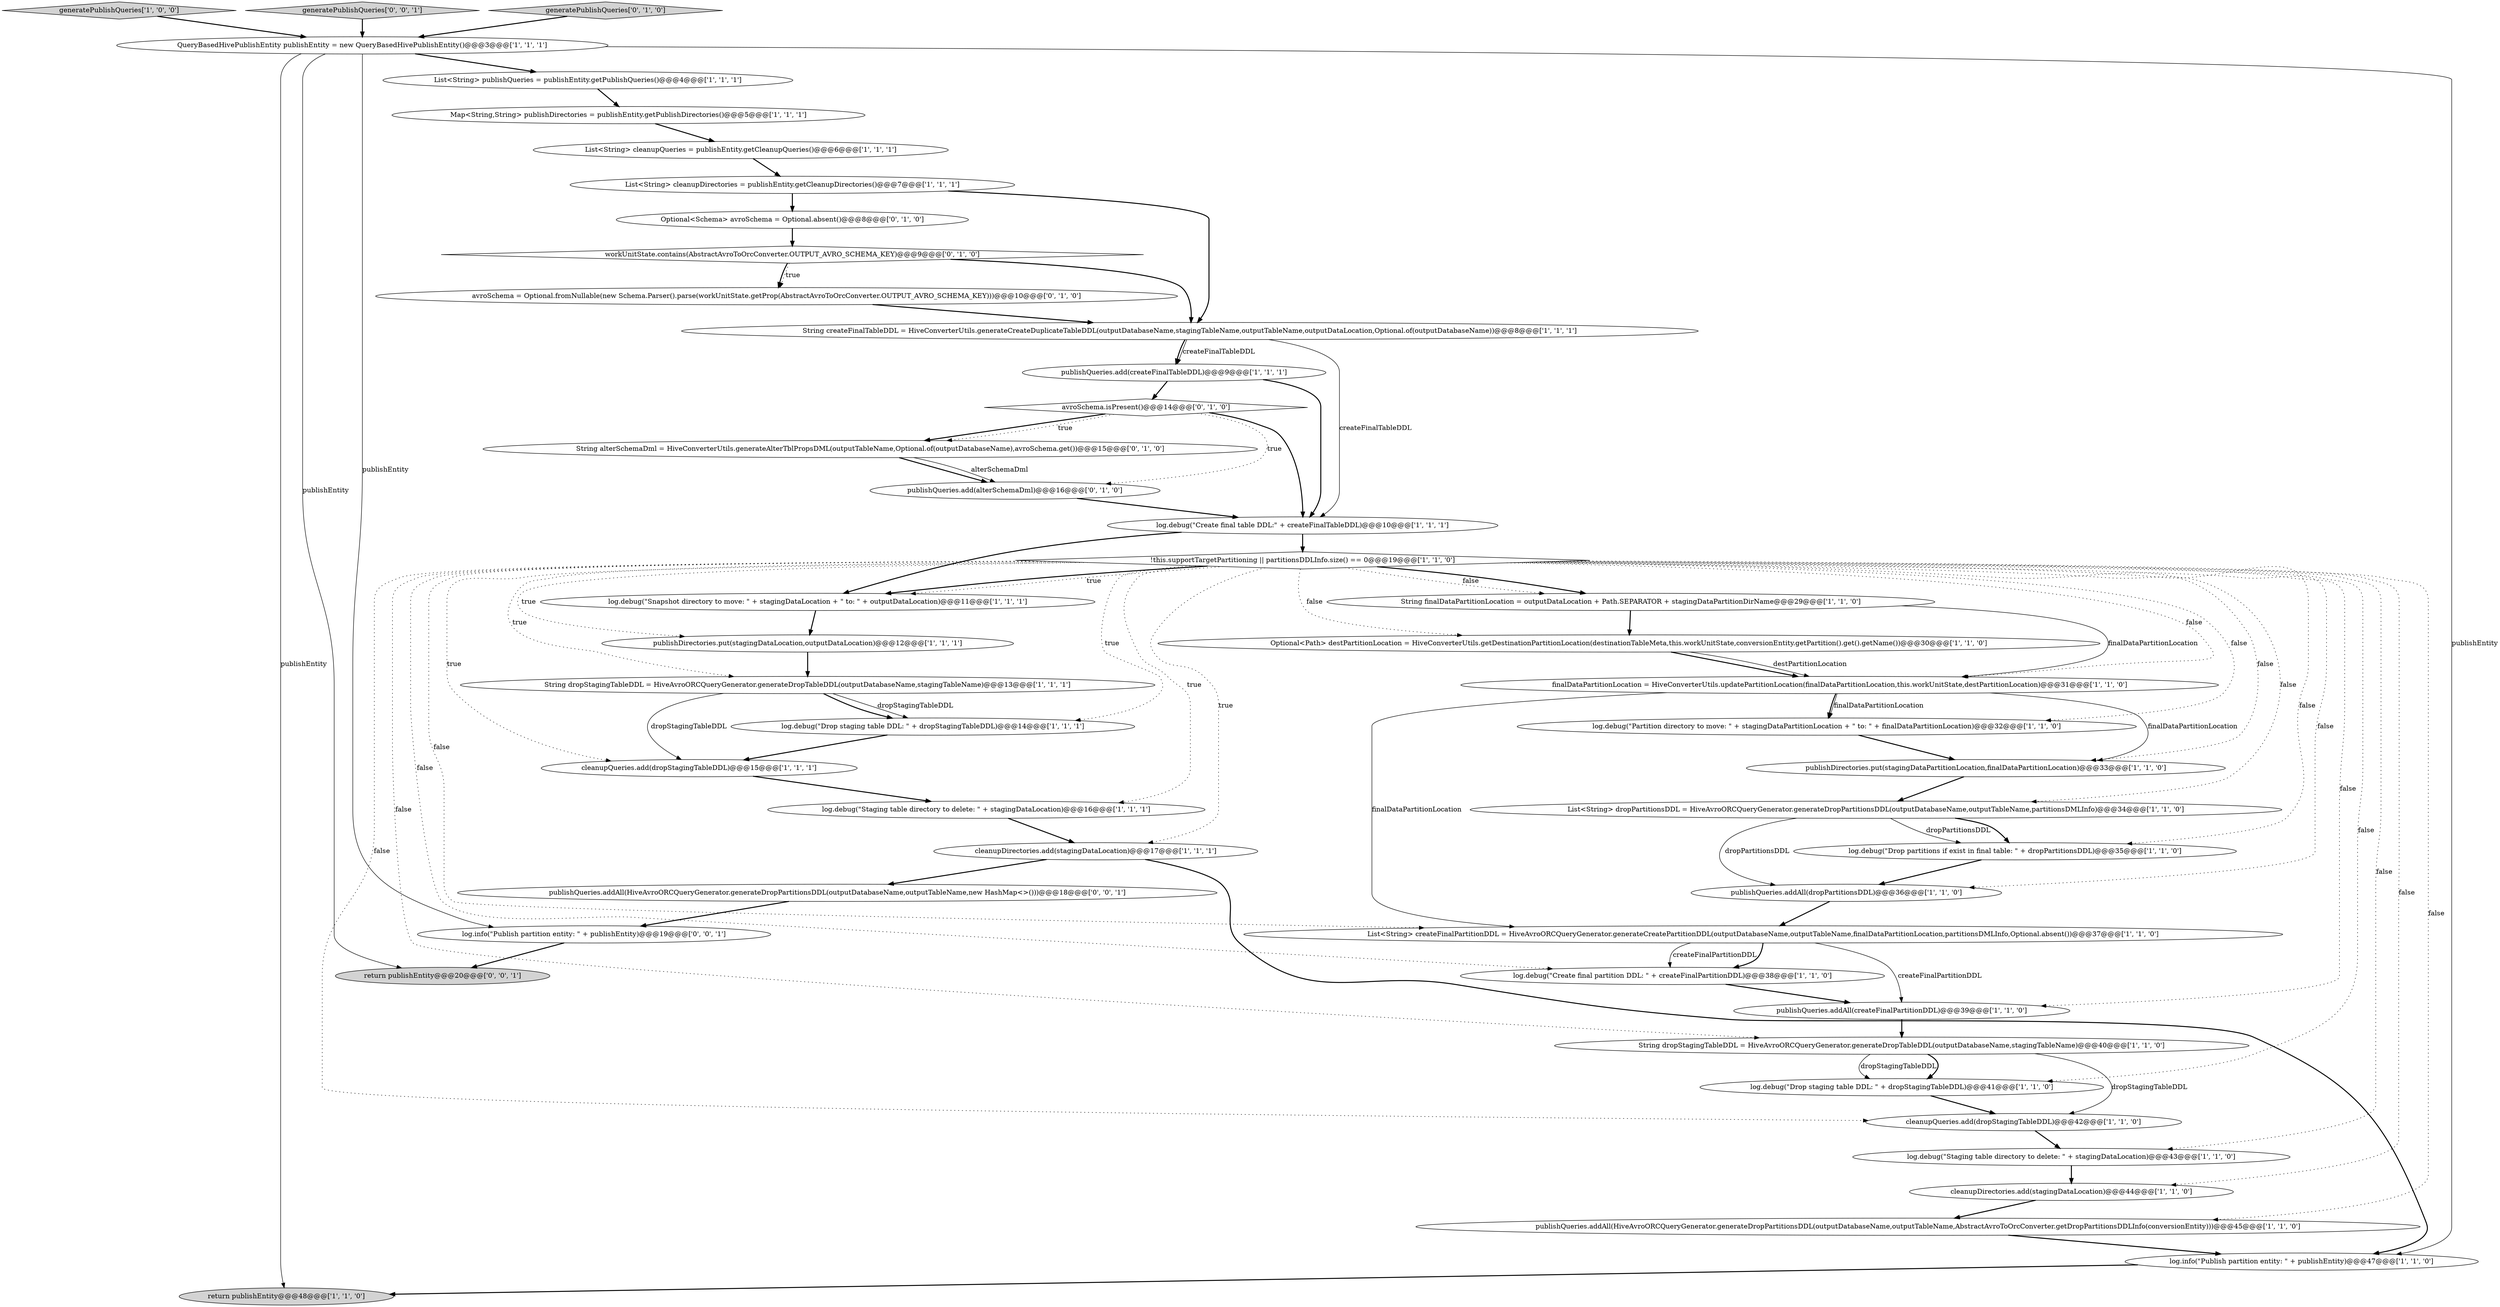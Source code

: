 digraph {
39 [style = filled, label = "Optional<Schema> avroSchema = Optional.absent()@@@8@@@['0', '1', '0']", fillcolor = white, shape = ellipse image = "AAA1AAABBB2BBB"];
27 [style = filled, label = "String dropStagingTableDDL = HiveAvroORCQueryGenerator.generateDropTableDDL(outputDatabaseName,stagingTableName)@@@40@@@['1', '1', '0']", fillcolor = white, shape = ellipse image = "AAA0AAABBB1BBB"];
20 [style = filled, label = "log.debug(\"Partition directory to move: \" + stagingDataPartitionLocation + \" to: \" + finalDataPartitionLocation)@@@32@@@['1', '1', '0']", fillcolor = white, shape = ellipse image = "AAA0AAABBB1BBB"];
29 [style = filled, label = "publishQueries.addAll(createFinalPartitionDDL)@@@39@@@['1', '1', '0']", fillcolor = white, shape = ellipse image = "AAA0AAABBB1BBB"];
22 [style = filled, label = "String createFinalTableDDL = HiveConverterUtils.generateCreateDuplicateTableDDL(outputDatabaseName,stagingTableName,outputTableName,outputDataLocation,Optional.of(outputDatabaseName))@@@8@@@['1', '1', '1']", fillcolor = white, shape = ellipse image = "AAA0AAABBB1BBB"];
25 [style = filled, label = "cleanupDirectories.add(stagingDataLocation)@@@17@@@['1', '1', '1']", fillcolor = white, shape = ellipse image = "AAA0AAABBB1BBB"];
31 [style = filled, label = "Map<String,String> publishDirectories = publishEntity.getPublishDirectories()@@@5@@@['1', '1', '1']", fillcolor = white, shape = ellipse image = "AAA0AAABBB1BBB"];
9 [style = filled, label = "List<String> cleanupDirectories = publishEntity.getCleanupDirectories()@@@7@@@['1', '1', '1']", fillcolor = white, shape = ellipse image = "AAA0AAABBB1BBB"];
6 [style = filled, label = "generatePublishQueries['1', '0', '0']", fillcolor = lightgray, shape = diamond image = "AAA0AAABBB1BBB"];
37 [style = filled, label = "avroSchema.isPresent()@@@14@@@['0', '1', '0']", fillcolor = white, shape = diamond image = "AAA1AAABBB2BBB"];
43 [style = filled, label = "publishQueries.addAll(HiveAvroORCQueryGenerator.generateDropPartitionsDDL(outputDatabaseName,outputTableName,new HashMap<>()))@@@18@@@['0', '0', '1']", fillcolor = white, shape = ellipse image = "AAA0AAABBB3BBB"];
18 [style = filled, label = "List<String> cleanupQueries = publishEntity.getCleanupQueries()@@@6@@@['1', '1', '1']", fillcolor = white, shape = ellipse image = "AAA0AAABBB1BBB"];
10 [style = filled, label = "log.debug(\"Drop staging table DDL: \" + dropStagingTableDDL)@@@14@@@['1', '1', '1']", fillcolor = white, shape = ellipse image = "AAA0AAABBB1BBB"];
40 [style = filled, label = "avroSchema = Optional.fromNullable(new Schema.Parser().parse(workUnitState.getProp(AbstractAvroToOrcConverter.OUTPUT_AVRO_SCHEMA_KEY)))@@@10@@@['0', '1', '0']", fillcolor = white, shape = ellipse image = "AAA1AAABBB2BBB"];
4 [style = filled, label = "log.debug(\"Create final partition DDL: \" + createFinalPartitionDDL)@@@38@@@['1', '1', '0']", fillcolor = white, shape = ellipse image = "AAA0AAABBB1BBB"];
13 [style = filled, label = "cleanupQueries.add(dropStagingTableDDL)@@@15@@@['1', '1', '1']", fillcolor = white, shape = ellipse image = "AAA0AAABBB1BBB"];
44 [style = filled, label = "generatePublishQueries['0', '0', '1']", fillcolor = lightgray, shape = diamond image = "AAA0AAABBB3BBB"];
3 [style = filled, label = "Optional<Path> destPartitionLocation = HiveConverterUtils.getDestinationPartitionLocation(destinationTableMeta,this.workUnitState,conversionEntity.getPartition().get().getName())@@@30@@@['1', '1', '0']", fillcolor = white, shape = ellipse image = "AAA0AAABBB1BBB"];
34 [style = filled, label = "publishDirectories.put(stagingDataPartitionLocation,finalDataPartitionLocation)@@@33@@@['1', '1', '0']", fillcolor = white, shape = ellipse image = "AAA0AAABBB1BBB"];
41 [style = filled, label = "workUnitState.contains(AbstractAvroToOrcConverter.OUTPUT_AVRO_SCHEMA_KEY)@@@9@@@['0', '1', '0']", fillcolor = white, shape = diamond image = "AAA1AAABBB2BBB"];
5 [style = filled, label = "return publishEntity@@@48@@@['1', '1', '0']", fillcolor = lightgray, shape = ellipse image = "AAA0AAABBB1BBB"];
12 [style = filled, label = "publishQueries.addAll(HiveAvroORCQueryGenerator.generateDropPartitionsDDL(outputDatabaseName,outputTableName,AbstractAvroToOrcConverter.getDropPartitionsDDLInfo(conversionEntity)))@@@45@@@['1', '1', '0']", fillcolor = white, shape = ellipse image = "AAA0AAABBB1BBB"];
2 [style = filled, label = "QueryBasedHivePublishEntity publishEntity = new QueryBasedHivePublishEntity()@@@3@@@['1', '1', '1']", fillcolor = white, shape = ellipse image = "AAA0AAABBB1BBB"];
0 [style = filled, label = "List<String> dropPartitionsDDL = HiveAvroORCQueryGenerator.generateDropPartitionsDDL(outputDatabaseName,outputTableName,partitionsDMLInfo)@@@34@@@['1', '1', '0']", fillcolor = white, shape = ellipse image = "AAA0AAABBB1BBB"];
16 [style = filled, label = "!this.supportTargetPartitioning || partitionsDDLInfo.size() == 0@@@19@@@['1', '1', '0']", fillcolor = white, shape = diamond image = "AAA0AAABBB1BBB"];
7 [style = filled, label = "log.debug(\"Snapshot directory to move: \" + stagingDataLocation + \" to: \" + outputDataLocation)@@@11@@@['1', '1', '1']", fillcolor = white, shape = ellipse image = "AAA0AAABBB1BBB"];
24 [style = filled, label = "finalDataPartitionLocation = HiveConverterUtils.updatePartitionLocation(finalDataPartitionLocation,this.workUnitState,destPartitionLocation)@@@31@@@['1', '1', '0']", fillcolor = white, shape = ellipse image = "AAA0AAABBB1BBB"];
38 [style = filled, label = "String alterSchemaDml = HiveConverterUtils.generateAlterTblPropsDML(outputTableName,Optional.of(outputDatabaseName),avroSchema.get())@@@15@@@['0', '1', '0']", fillcolor = white, shape = ellipse image = "AAA1AAABBB2BBB"];
30 [style = filled, label = "log.info(\"Publish partition entity: \" + publishEntity)@@@47@@@['1', '1', '0']", fillcolor = white, shape = ellipse image = "AAA0AAABBB1BBB"];
36 [style = filled, label = "generatePublishQueries['0', '1', '0']", fillcolor = lightgray, shape = diamond image = "AAA0AAABBB2BBB"];
42 [style = filled, label = "publishQueries.add(alterSchemaDml)@@@16@@@['0', '1', '0']", fillcolor = white, shape = ellipse image = "AAA1AAABBB2BBB"];
21 [style = filled, label = "log.debug(\"Create final table DDL:\" + createFinalTableDDL)@@@10@@@['1', '1', '1']", fillcolor = white, shape = ellipse image = "AAA0AAABBB1BBB"];
26 [style = filled, label = "publishQueries.addAll(dropPartitionsDDL)@@@36@@@['1', '1', '0']", fillcolor = white, shape = ellipse image = "AAA0AAABBB1BBB"];
11 [style = filled, label = "log.debug(\"Drop staging table DDL: \" + dropStagingTableDDL)@@@41@@@['1', '1', '0']", fillcolor = white, shape = ellipse image = "AAA0AAABBB1BBB"];
33 [style = filled, label = "cleanupDirectories.add(stagingDataLocation)@@@44@@@['1', '1', '0']", fillcolor = white, shape = ellipse image = "AAA0AAABBB1BBB"];
28 [style = filled, label = "log.debug(\"Drop partitions if exist in final table: \" + dropPartitionsDDL)@@@35@@@['1', '1', '0']", fillcolor = white, shape = ellipse image = "AAA0AAABBB1BBB"];
19 [style = filled, label = "publishDirectories.put(stagingDataLocation,outputDataLocation)@@@12@@@['1', '1', '1']", fillcolor = white, shape = ellipse image = "AAA0AAABBB1BBB"];
32 [style = filled, label = "log.debug(\"Staging table directory to delete: \" + stagingDataLocation)@@@43@@@['1', '1', '0']", fillcolor = white, shape = ellipse image = "AAA0AAABBB1BBB"];
46 [style = filled, label = "log.info(\"Publish partition entity: \" + publishEntity)@@@19@@@['0', '0', '1']", fillcolor = white, shape = ellipse image = "AAA0AAABBB3BBB"];
45 [style = filled, label = "return publishEntity@@@20@@@['0', '0', '1']", fillcolor = lightgray, shape = ellipse image = "AAA0AAABBB3BBB"];
17 [style = filled, label = "String dropStagingTableDDL = HiveAvroORCQueryGenerator.generateDropTableDDL(outputDatabaseName,stagingTableName)@@@13@@@['1', '1', '1']", fillcolor = white, shape = ellipse image = "AAA0AAABBB1BBB"];
8 [style = filled, label = "List<String> publishQueries = publishEntity.getPublishQueries()@@@4@@@['1', '1', '1']", fillcolor = white, shape = ellipse image = "AAA0AAABBB1BBB"];
23 [style = filled, label = "publishQueries.add(createFinalTableDDL)@@@9@@@['1', '1', '1']", fillcolor = white, shape = ellipse image = "AAA0AAABBB1BBB"];
1 [style = filled, label = "log.debug(\"Staging table directory to delete: \" + stagingDataLocation)@@@16@@@['1', '1', '1']", fillcolor = white, shape = ellipse image = "AAA0AAABBB1BBB"];
14 [style = filled, label = "cleanupQueries.add(dropStagingTableDDL)@@@42@@@['1', '1', '0']", fillcolor = white, shape = ellipse image = "AAA0AAABBB1BBB"];
35 [style = filled, label = "String finalDataPartitionLocation = outputDataLocation + Path.SEPARATOR + stagingDataPartitionDirName@@@29@@@['1', '1', '0']", fillcolor = white, shape = ellipse image = "AAA0AAABBB1BBB"];
15 [style = filled, label = "List<String> createFinalPartitionDDL = HiveAvroORCQueryGenerator.generateCreatePartitionDDL(outputDatabaseName,outputTableName,finalDataPartitionLocation,partitionsDMLInfo,Optional.absent())@@@37@@@['1', '1', '0']", fillcolor = white, shape = ellipse image = "AAA0AAABBB1BBB"];
3->24 [style = bold, label=""];
15->29 [style = solid, label="createFinalPartitionDDL"];
2->45 [style = solid, label="publishEntity"];
14->32 [style = bold, label=""];
36->2 [style = bold, label=""];
43->46 [style = bold, label=""];
28->26 [style = bold, label=""];
31->18 [style = bold, label=""];
8->31 [style = bold, label=""];
42->21 [style = bold, label=""];
12->30 [style = bold, label=""];
6->2 [style = bold, label=""];
39->41 [style = bold, label=""];
17->13 [style = solid, label="dropStagingTableDDL"];
44->2 [style = bold, label=""];
16->10 [style = dotted, label="true"];
24->34 [style = solid, label="finalDataPartitionLocation"];
41->40 [style = dotted, label="true"];
38->42 [style = bold, label=""];
24->20 [style = solid, label="finalDataPartitionLocation"];
27->14 [style = solid, label="dropStagingTableDDL"];
13->1 [style = bold, label=""];
16->7 [style = bold, label=""];
16->24 [style = dotted, label="false"];
7->19 [style = bold, label=""];
15->4 [style = solid, label="createFinalPartitionDDL"];
16->33 [style = dotted, label="false"];
16->35 [style = bold, label=""];
38->42 [style = solid, label="alterSchemaDml"];
33->12 [style = bold, label=""];
16->34 [style = dotted, label="false"];
35->3 [style = bold, label=""];
41->40 [style = bold, label=""];
9->39 [style = bold, label=""];
22->23 [style = solid, label="createFinalTableDDL"];
16->0 [style = dotted, label="false"];
1->25 [style = bold, label=""];
23->21 [style = bold, label=""];
46->45 [style = bold, label=""];
25->43 [style = bold, label=""];
37->21 [style = bold, label=""];
37->38 [style = bold, label=""];
2->5 [style = solid, label="publishEntity"];
27->11 [style = solid, label="dropStagingTableDDL"];
41->22 [style = bold, label=""];
32->33 [style = bold, label=""];
16->11 [style = dotted, label="false"];
16->19 [style = dotted, label="true"];
24->15 [style = solid, label="finalDataPartitionLocation"];
16->3 [style = dotted, label="false"];
29->27 [style = bold, label=""];
0->28 [style = solid, label="dropPartitionsDDL"];
16->4 [style = dotted, label="false"];
3->24 [style = solid, label="destPartitionLocation"];
16->14 [style = dotted, label="false"];
24->20 [style = bold, label=""];
35->24 [style = solid, label="finalDataPartitionLocation"];
21->16 [style = bold, label=""];
16->20 [style = dotted, label="false"];
15->4 [style = bold, label=""];
16->15 [style = dotted, label="false"];
27->11 [style = bold, label=""];
16->7 [style = dotted, label="true"];
11->14 [style = bold, label=""];
2->8 [style = bold, label=""];
37->38 [style = dotted, label="true"];
18->9 [style = bold, label=""];
26->15 [style = bold, label=""];
10->13 [style = bold, label=""];
19->17 [style = bold, label=""];
37->42 [style = dotted, label="true"];
21->7 [style = bold, label=""];
23->37 [style = bold, label=""];
16->17 [style = dotted, label="true"];
0->26 [style = solid, label="dropPartitionsDDL"];
2->30 [style = solid, label="publishEntity"];
20->34 [style = bold, label=""];
9->22 [style = bold, label=""];
16->27 [style = dotted, label="false"];
40->22 [style = bold, label=""];
2->46 [style = solid, label="publishEntity"];
16->32 [style = dotted, label="false"];
16->26 [style = dotted, label="false"];
22->21 [style = solid, label="createFinalTableDDL"];
16->13 [style = dotted, label="true"];
16->35 [style = dotted, label="false"];
16->12 [style = dotted, label="false"];
16->1 [style = dotted, label="true"];
34->0 [style = bold, label=""];
30->5 [style = bold, label=""];
16->25 [style = dotted, label="true"];
0->28 [style = bold, label=""];
22->23 [style = bold, label=""];
16->29 [style = dotted, label="false"];
4->29 [style = bold, label=""];
25->30 [style = bold, label=""];
17->10 [style = solid, label="dropStagingTableDDL"];
17->10 [style = bold, label=""];
16->28 [style = dotted, label="false"];
}
